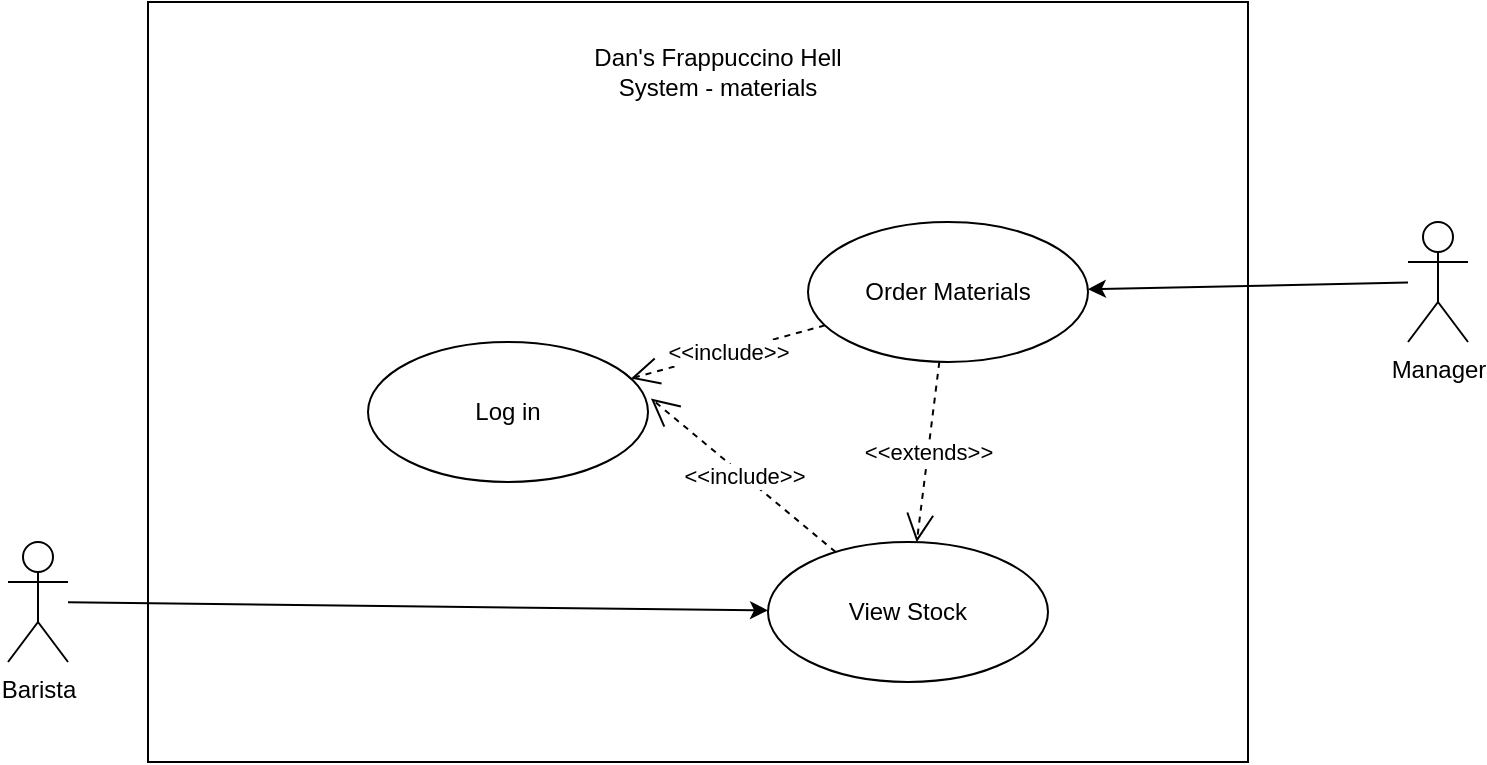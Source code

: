 <mxfile>
    <diagram id="rfjSN9cdk0lPBWMgBJ06" name="Page-1">
        <mxGraphModel dx="1272" dy="614" grid="1" gridSize="10" guides="1" tooltips="1" connect="1" arrows="1" fold="1" page="1" pageScale="1" pageWidth="850" pageHeight="1100" math="0" shadow="0">
            <root>
                <mxCell id="0"/>
                <mxCell id="1" parent="0"/>
                <mxCell id="zSOSA6TjUo3DJ6Rty31Y-2" value="" style="rounded=0;whiteSpace=wrap;html=1;" parent="1" vertex="1">
                    <mxGeometry x="140" y="90" width="550" height="380" as="geometry"/>
                </mxCell>
                <mxCell id="zSOSA6TjUo3DJ6Rty31Y-5" value="Manager" style="shape=umlActor;verticalLabelPosition=bottom;verticalAlign=top;html=1;outlineConnect=0;" parent="1" vertex="1">
                    <mxGeometry x="770" y="200" width="30" height="60" as="geometry"/>
                </mxCell>
                <mxCell id="zSOSA6TjUo3DJ6Rty31Y-6" value="Barista" style="shape=umlActor;verticalLabelPosition=bottom;verticalAlign=top;html=1;outlineConnect=0;" parent="1" vertex="1">
                    <mxGeometry x="70" y="360" width="30" height="60" as="geometry"/>
                </mxCell>
                <mxCell id="zSOSA6TjUo3DJ6Rty31Y-7" value="Log in" style="ellipse;whiteSpace=wrap;html=1;" parent="1" vertex="1">
                    <mxGeometry x="250" y="260" width="140" height="70" as="geometry"/>
                </mxCell>
                <mxCell id="zSOSA6TjUo3DJ6Rty31Y-16" value="Order Materials" style="ellipse;whiteSpace=wrap;html=1;" parent="1" vertex="1">
                    <mxGeometry x="470" y="200" width="140" height="70" as="geometry"/>
                </mxCell>
                <mxCell id="zSOSA6TjUo3DJ6Rty31Y-18" value="View Stock" style="ellipse;whiteSpace=wrap;html=1;" parent="1" vertex="1">
                    <mxGeometry x="450" y="360" width="140" height="70" as="geometry"/>
                </mxCell>
                <mxCell id="zSOSA6TjUo3DJ6Rty31Y-20" value="Dan's Frappuccino Hell System - materials" style="text;html=1;strokeColor=none;fillColor=none;align=center;verticalAlign=middle;whiteSpace=wrap;rounded=0;" parent="1" vertex="1">
                    <mxGeometry x="360" y="110" width="130" height="30" as="geometry"/>
                </mxCell>
                <mxCell id="zSOSA6TjUo3DJ6Rty31Y-29" value="" style="endArrow=classic;html=1;rounded=0;" parent="1" source="zSOSA6TjUo3DJ6Rty31Y-6" target="zSOSA6TjUo3DJ6Rty31Y-18" edge="1">
                    <mxGeometry width="50" height="50" relative="1" as="geometry">
                        <mxPoint x="460" y="600" as="sourcePoint"/>
                        <mxPoint x="510" y="550" as="targetPoint"/>
                    </mxGeometry>
                </mxCell>
                <mxCell id="zSOSA6TjUo3DJ6Rty31Y-32" value="" style="endArrow=classic;html=1;rounded=0;" parent="1" source="zSOSA6TjUo3DJ6Rty31Y-5" target="zSOSA6TjUo3DJ6Rty31Y-16" edge="1">
                    <mxGeometry width="50" height="50" relative="1" as="geometry">
                        <mxPoint x="690" y="340" as="sourcePoint"/>
                        <mxPoint x="740" y="290" as="targetPoint"/>
                    </mxGeometry>
                </mxCell>
                <mxCell id="zSOSA6TjUo3DJ6Rty31Y-41" value="&amp;lt;&amp;lt;include&amp;gt;&amp;gt;" style="endArrow=open;endSize=12;dashed=1;html=1;rounded=0;" parent="1" source="zSOSA6TjUo3DJ6Rty31Y-16" target="zSOSA6TjUo3DJ6Rty31Y-7" edge="1">
                    <mxGeometry width="160" relative="1" as="geometry">
                        <mxPoint x="545.41" y="218.602" as="sourcePoint"/>
                        <mxPoint x="444.6" y="391.4" as="targetPoint"/>
                        <Array as="points"/>
                    </mxGeometry>
                </mxCell>
                <mxCell id="zSOSA6TjUo3DJ6Rty31Y-44" value="&amp;lt;&amp;lt;extends&amp;gt;&amp;gt;" style="endArrow=open;endSize=12;dashed=1;html=1;rounded=0;" parent="1" source="zSOSA6TjUo3DJ6Rty31Y-16" target="zSOSA6TjUo3DJ6Rty31Y-18" edge="1">
                    <mxGeometry width="160" relative="1" as="geometry">
                        <mxPoint x="352.509" y="494.003" as="sourcePoint"/>
                        <mxPoint x="392.462" y="455.989" as="targetPoint"/>
                        <Array as="points"/>
                    </mxGeometry>
                </mxCell>
                <mxCell id="2" value="&amp;lt;&amp;lt;include&amp;gt;&amp;gt;" style="endArrow=open;endSize=12;dashed=1;html=1;rounded=0;" edge="1" parent="1" source="zSOSA6TjUo3DJ6Rty31Y-18">
                    <mxGeometry width="160" relative="1" as="geometry">
                        <mxPoint x="488.445" y="261.666" as="sourcePoint"/>
                        <mxPoint x="391.453" y="288.24" as="targetPoint"/>
                        <Array as="points"/>
                    </mxGeometry>
                </mxCell>
            </root>
        </mxGraphModel>
    </diagram>
</mxfile>